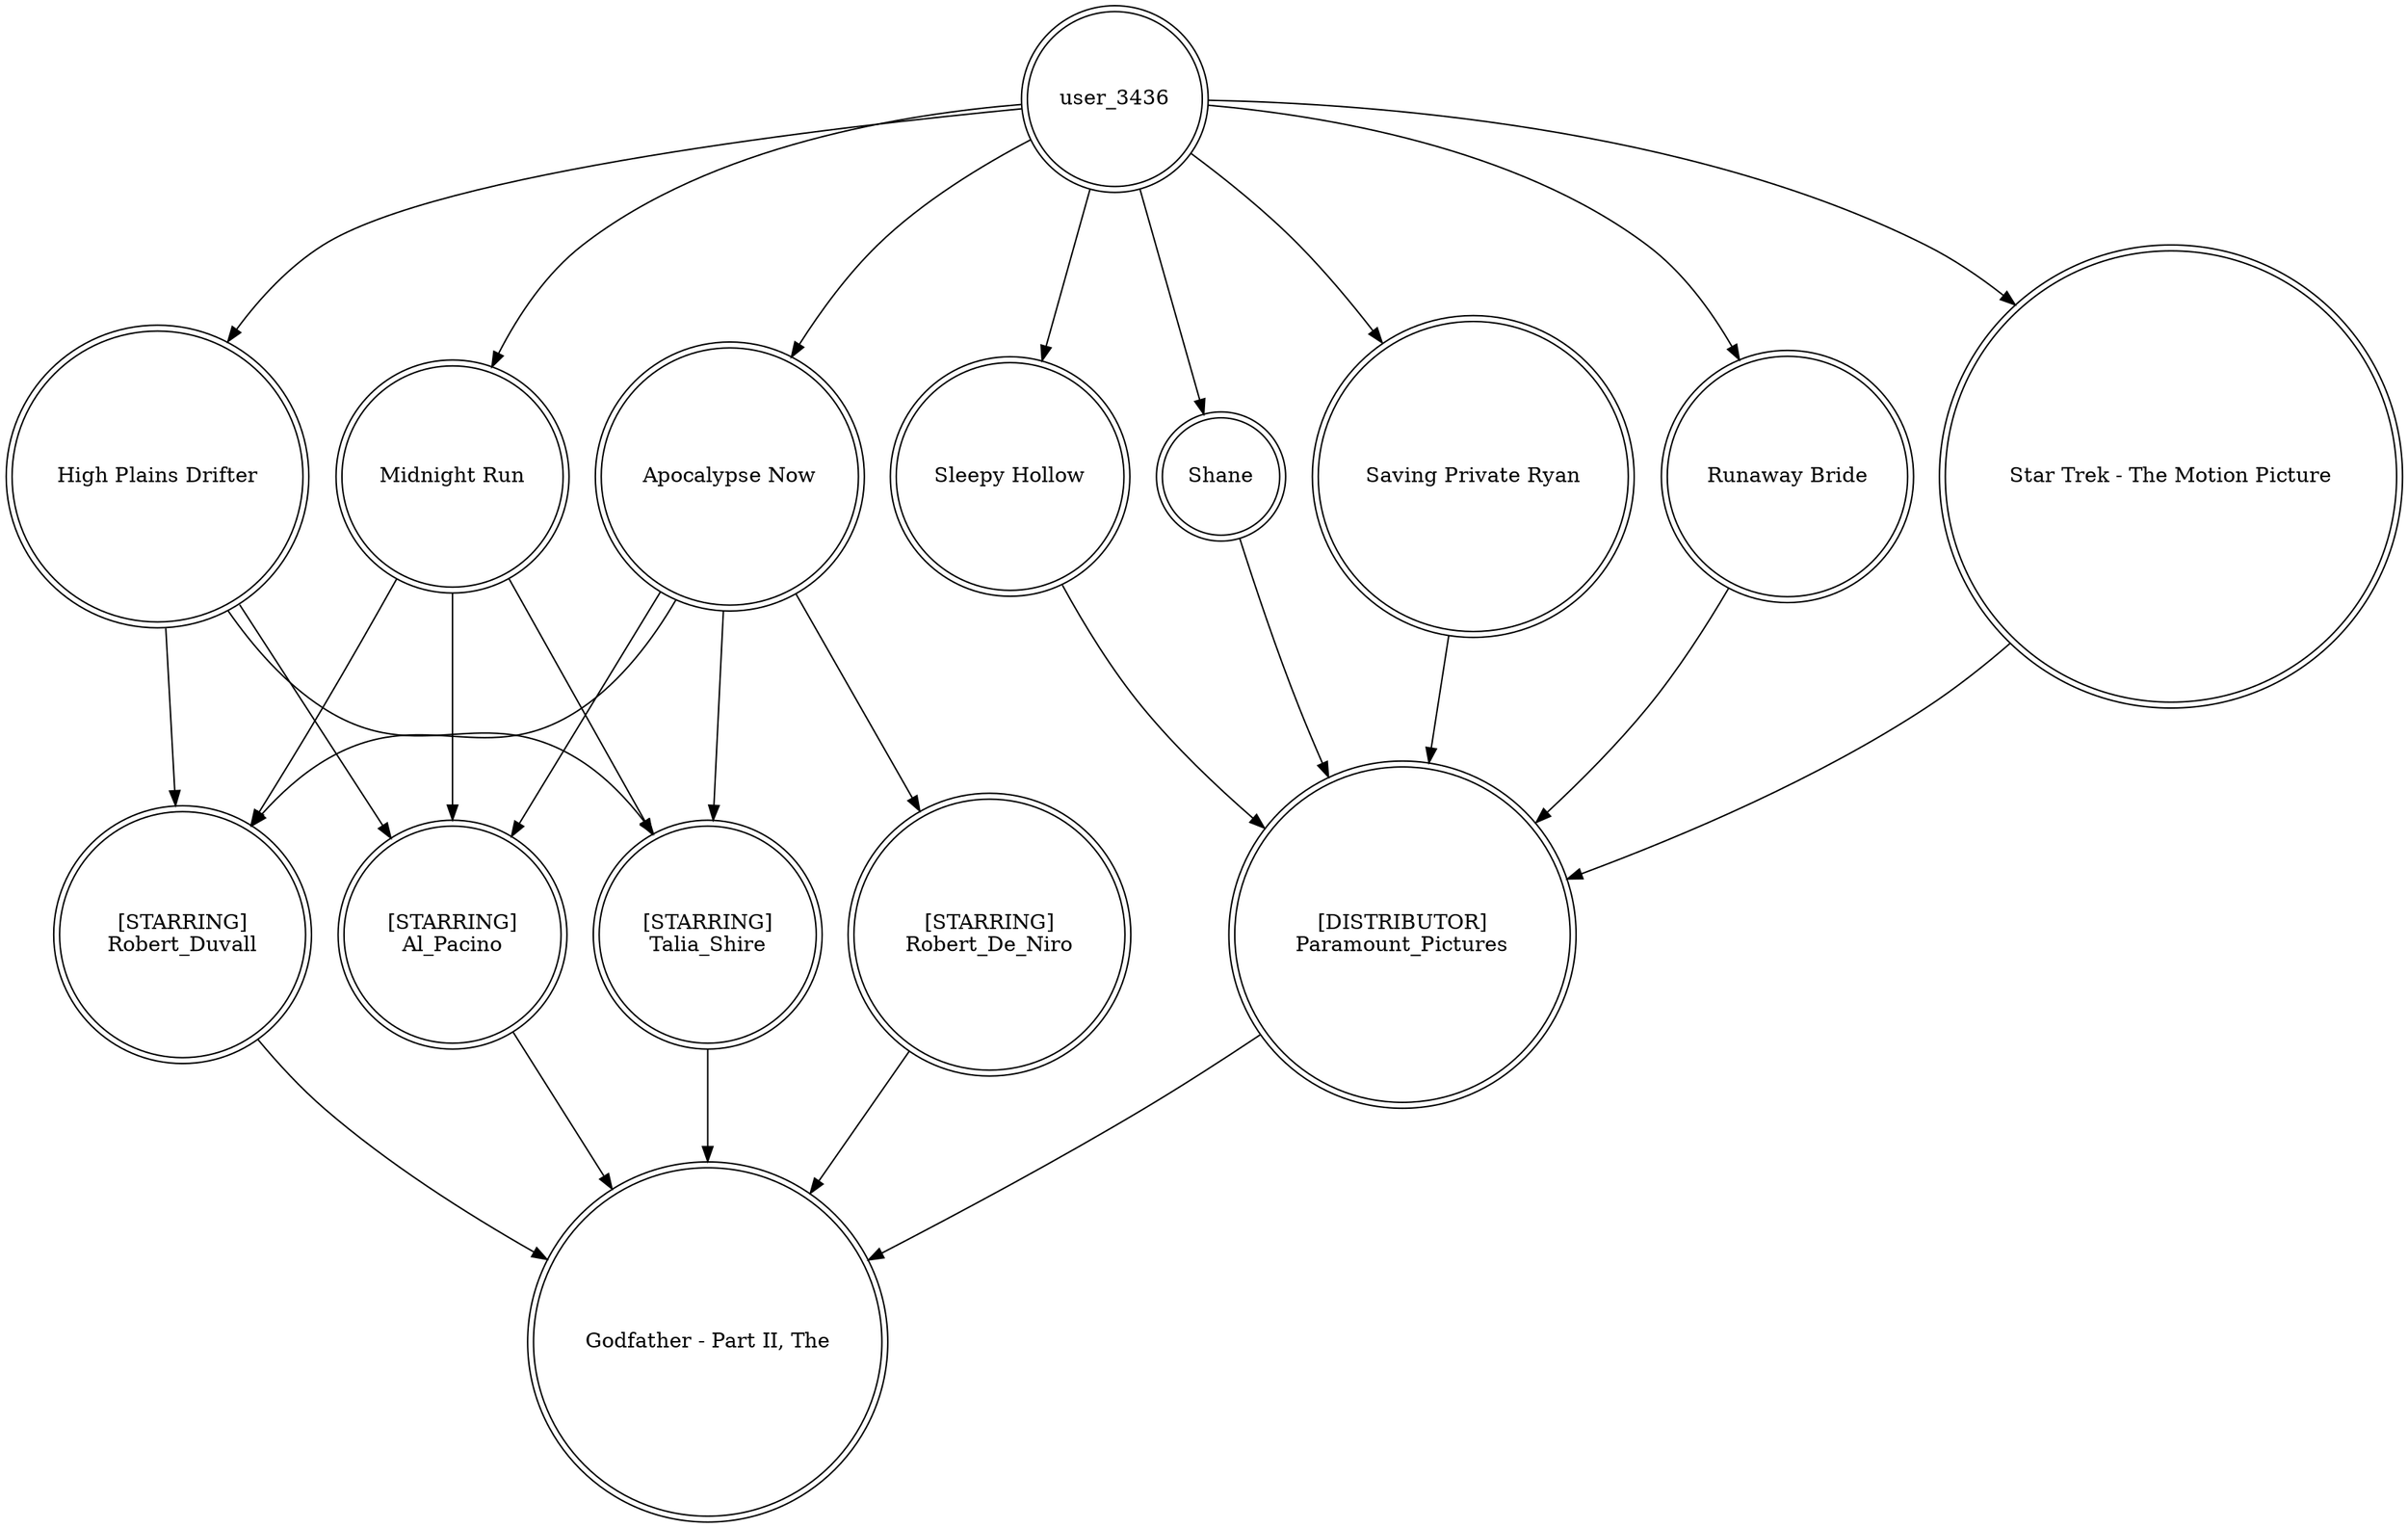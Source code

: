 digraph finite_state_machine {
	node [shape=doublecircle]
	user_3436 -> Shane
	user_3436 -> "Saving Private Ryan"
	user_3436 -> "High Plains Drifter"
	"[STARRING]
Robert_Duvall" -> "Godfather - Part II, The"
	"[STARRING]
Al_Pacino" -> "Godfather - Part II, The"
	"Runaway Bride" -> "[DISTRIBUTOR]
Paramount_Pictures"
	user_3436 -> "Midnight Run"
	Shane -> "[DISTRIBUTOR]
Paramount_Pictures"
	"Apocalypse Now" -> "[STARRING]
Robert_De_Niro"
	"Midnight Run" -> "[STARRING]
Al_Pacino"
	"Midnight Run" -> "[STARRING]
Robert_Duvall"
	"High Plains Drifter" -> "[STARRING]
Al_Pacino"
	"Star Trek - The Motion Picture" -> "[DISTRIBUTOR]
Paramount_Pictures"
	"High Plains Drifter" -> "[STARRING]
Robert_Duvall"
	user_3436 -> "Runaway Bride"
	user_3436 -> "Sleepy Hollow"
	"Apocalypse Now" -> "[STARRING]
Al_Pacino"
	"Midnight Run" -> "[STARRING]
Talia_Shire"
	"Sleepy Hollow" -> "[DISTRIBUTOR]
Paramount_Pictures"
	"Apocalypse Now" -> "[STARRING]
Robert_Duvall"
	"Saving Private Ryan" -> "[DISTRIBUTOR]
Paramount_Pictures"
	"High Plains Drifter" -> "[STARRING]
Talia_Shire"
	"[STARRING]
Talia_Shire" -> "Godfather - Part II, The"
	"[STARRING]
Robert_De_Niro" -> "Godfather - Part II, The"
	"Apocalypse Now" -> "[STARRING]
Talia_Shire"
	"[DISTRIBUTOR]
Paramount_Pictures" -> "Godfather - Part II, The"
	user_3436 -> "Apocalypse Now"
	user_3436 -> "Star Trek - The Motion Picture"
}
